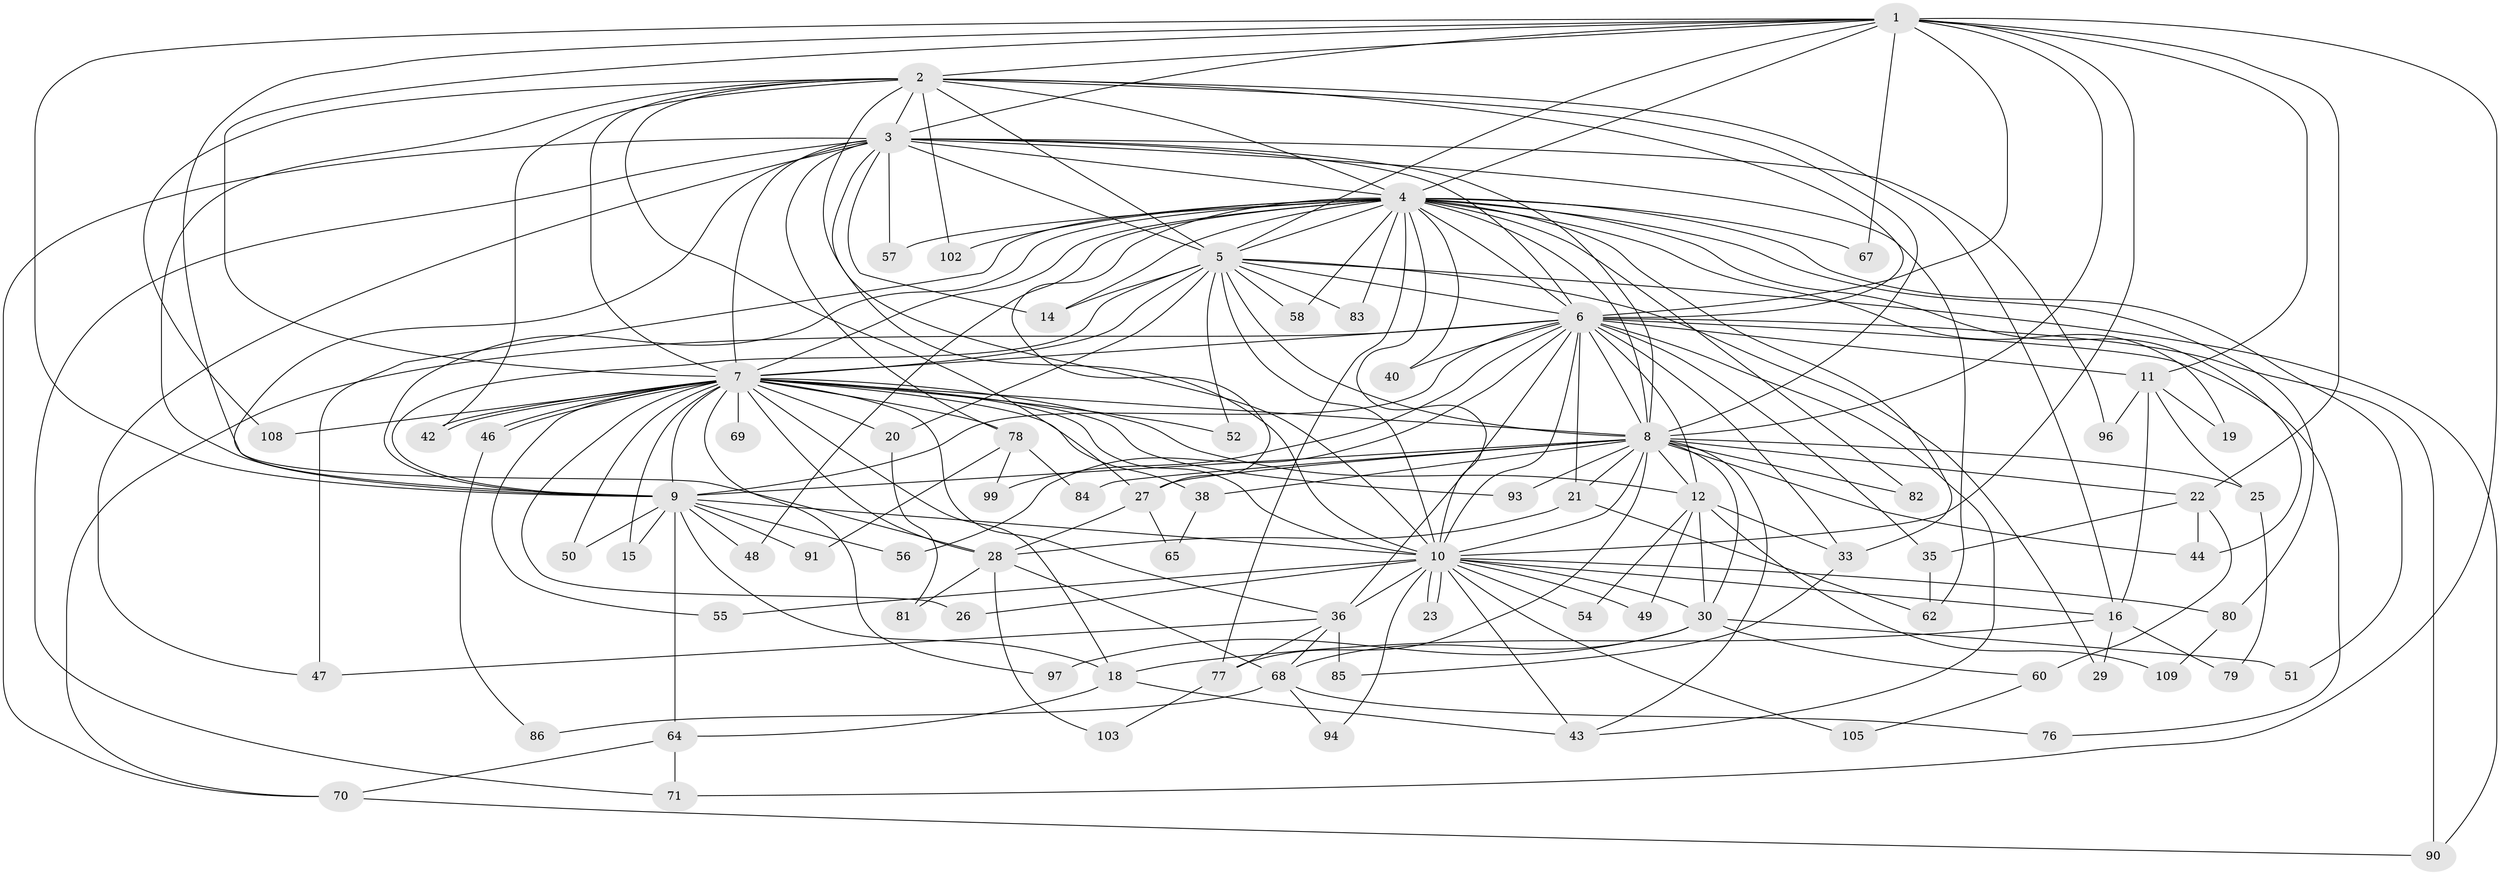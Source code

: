 // original degree distribution, {15: 0.009009009009009009, 14: 0.018018018018018018, 18: 0.009009009009009009, 26: 0.009009009009009009, 24: 0.009009009009009009, 28: 0.009009009009009009, 23: 0.018018018018018018, 19: 0.009009009009009009, 6: 0.04504504504504504, 7: 0.02702702702702703, 3: 0.14414414414414414, 2: 0.5495495495495496, 4: 0.0990990990990991, 5: 0.04504504504504504}
// Generated by graph-tools (version 1.1) at 2025/41/03/06/25 10:41:39]
// undirected, 79 vertices, 203 edges
graph export_dot {
graph [start="1"]
  node [color=gray90,style=filled];
  1 [super="+92"];
  2 [super="+63"];
  3 [super="+61"];
  4 [super="+37"];
  5 [super="+13"];
  6 [super="+75"];
  7 [super="+59"];
  8 [super="+106"];
  9 [super="+104"];
  10 [super="+101"];
  11 [super="+24"];
  12 [super="+32"];
  14;
  15;
  16 [super="+17"];
  18 [super="+34"];
  19;
  20 [super="+88"];
  21 [super="+31"];
  22 [super="+73"];
  23;
  25 [super="+41"];
  26;
  27 [super="+53"];
  28 [super="+98"];
  29;
  30 [super="+39"];
  33 [super="+87"];
  35;
  36 [super="+45"];
  38;
  40;
  42;
  43 [super="+72"];
  44;
  46;
  47 [super="+66"];
  48;
  49;
  50;
  51;
  52;
  54;
  55;
  56;
  57 [super="+74"];
  58;
  60;
  62 [super="+100"];
  64;
  65;
  67;
  68 [super="+95"];
  69;
  70 [super="+89"];
  71 [super="+110"];
  76;
  77 [super="+107"];
  78;
  79;
  80;
  81;
  82;
  83;
  84;
  85;
  86;
  90 [super="+111"];
  91;
  93;
  94;
  96;
  97;
  99;
  102;
  103;
  105;
  108;
  109;
  1 -- 2;
  1 -- 3;
  1 -- 4;
  1 -- 5;
  1 -- 6;
  1 -- 7 [weight=2];
  1 -- 8;
  1 -- 9;
  1 -- 10;
  1 -- 11;
  1 -- 22;
  1 -- 28;
  1 -- 67;
  1 -- 71;
  2 -- 3;
  2 -- 4;
  2 -- 5;
  2 -- 6;
  2 -- 7;
  2 -- 8;
  2 -- 9;
  2 -- 10;
  2 -- 16;
  2 -- 102;
  2 -- 108;
  2 -- 42;
  2 -- 27;
  3 -- 4;
  3 -- 5;
  3 -- 6;
  3 -- 7;
  3 -- 8;
  3 -- 9;
  3 -- 10;
  3 -- 57 [weight=2];
  3 -- 62;
  3 -- 71;
  3 -- 78;
  3 -- 96;
  3 -- 70;
  3 -- 14;
  3 -- 47;
  4 -- 5;
  4 -- 6 [weight=2];
  4 -- 7 [weight=2];
  4 -- 8;
  4 -- 9;
  4 -- 10 [weight=2];
  4 -- 14;
  4 -- 19;
  4 -- 27;
  4 -- 33;
  4 -- 40;
  4 -- 44;
  4 -- 47;
  4 -- 48;
  4 -- 58;
  4 -- 67;
  4 -- 80;
  4 -- 82;
  4 -- 83;
  4 -- 51;
  4 -- 102;
  4 -- 57;
  4 -- 77;
  5 -- 6 [weight=2];
  5 -- 7;
  5 -- 8;
  5 -- 9 [weight=2];
  5 -- 10;
  5 -- 14;
  5 -- 52;
  5 -- 90;
  5 -- 83;
  5 -- 20 [weight=2];
  5 -- 58;
  5 -- 29;
  6 -- 7;
  6 -- 8;
  6 -- 9;
  6 -- 10;
  6 -- 11;
  6 -- 21;
  6 -- 33;
  6 -- 35;
  6 -- 36;
  6 -- 40;
  6 -- 43;
  6 -- 56;
  6 -- 70;
  6 -- 76;
  6 -- 99;
  6 -- 12;
  6 -- 90;
  7 -- 8;
  7 -- 9;
  7 -- 10;
  7 -- 12;
  7 -- 15;
  7 -- 20;
  7 -- 26;
  7 -- 38;
  7 -- 42;
  7 -- 42;
  7 -- 46;
  7 -- 46;
  7 -- 50;
  7 -- 52;
  7 -- 55;
  7 -- 69 [weight=2];
  7 -- 78;
  7 -- 108;
  7 -- 97;
  7 -- 93;
  7 -- 36;
  7 -- 28;
  7 -- 18;
  8 -- 9;
  8 -- 10;
  8 -- 12;
  8 -- 21;
  8 -- 22;
  8 -- 25 [weight=2];
  8 -- 27;
  8 -- 30;
  8 -- 38;
  8 -- 44;
  8 -- 77;
  8 -- 82;
  8 -- 84;
  8 -- 93;
  8 -- 43;
  9 -- 10;
  9 -- 15;
  9 -- 18;
  9 -- 48;
  9 -- 50;
  9 -- 56;
  9 -- 64;
  9 -- 91;
  10 -- 16;
  10 -- 23;
  10 -- 23;
  10 -- 26;
  10 -- 30;
  10 -- 36;
  10 -- 49;
  10 -- 54;
  10 -- 55;
  10 -- 80;
  10 -- 94;
  10 -- 105;
  10 -- 43;
  11 -- 19;
  11 -- 25;
  11 -- 96;
  11 -- 16;
  12 -- 49;
  12 -- 54;
  12 -- 30;
  12 -- 33;
  12 -- 109;
  16 -- 29;
  16 -- 18;
  16 -- 79;
  18 -- 64;
  18 -- 43;
  20 -- 81;
  21 -- 28;
  21 -- 62;
  22 -- 35;
  22 -- 60;
  22 -- 44;
  25 -- 79;
  27 -- 28;
  27 -- 65;
  28 -- 68;
  28 -- 81;
  28 -- 103;
  30 -- 97;
  30 -- 51;
  30 -- 60;
  30 -- 68;
  33 -- 85;
  35 -- 62;
  36 -- 47;
  36 -- 68;
  36 -- 77;
  36 -- 85;
  38 -- 65;
  46 -- 86;
  60 -- 105;
  64 -- 70;
  64 -- 71;
  68 -- 76;
  68 -- 86;
  68 -- 94;
  70 -- 90;
  77 -- 103;
  78 -- 84;
  78 -- 91;
  78 -- 99;
  80 -- 109;
}
